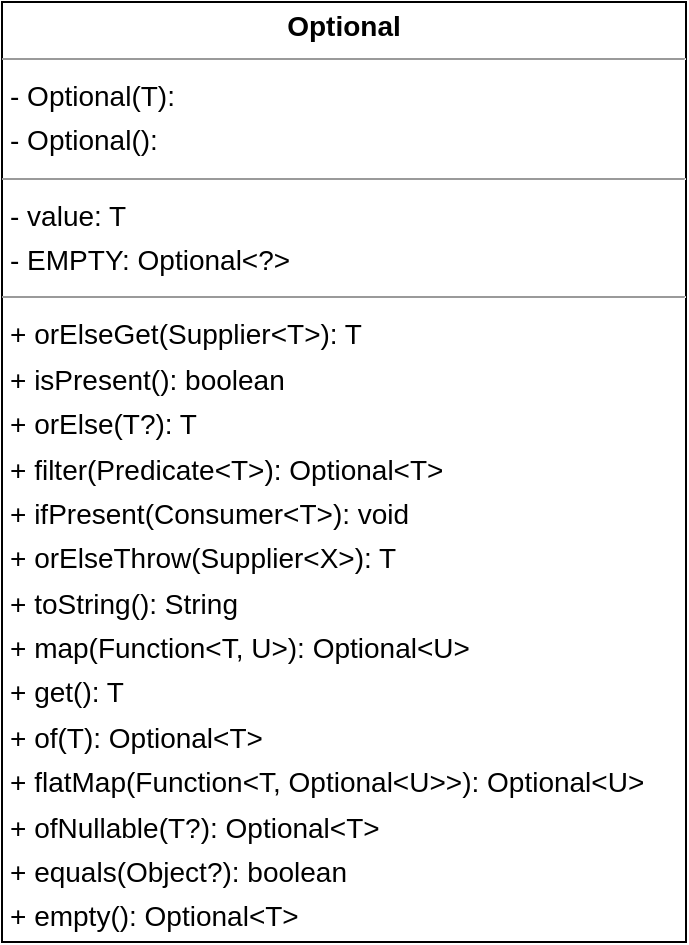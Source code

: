<mxGraphModel dx="0" dy="0" grid="1" gridSize="10" guides="1" tooltips="1" connect="1" arrows="1" fold="1" page="0" pageScale="1" background="none" math="0" shadow="0">
  <root>
    <mxCell id="0" />
    <mxCell id="1" parent="0" />
    <mxCell id="node0" parent="1" vertex="1" value="&lt;p style=&quot;margin:0px;margin-top:4px;text-align:center;&quot;&gt;&lt;b&gt;Optional&lt;T&gt;&lt;/b&gt;&lt;/p&gt;&lt;hr size=&quot;1&quot;/&gt;&lt;p style=&quot;margin:0 0 0 4px;line-height:1.6;&quot;&gt;- Optional(T): &lt;br/&gt;- Optional(): &lt;/p&gt;&lt;hr size=&quot;1&quot;/&gt;&lt;p style=&quot;margin:0 0 0 4px;line-height:1.6;&quot;&gt;- value: T&lt;br/&gt;- EMPTY: Optional&amp;lt;?&amp;gt;&lt;/p&gt;&lt;hr size=&quot;1&quot;/&gt;&lt;p style=&quot;margin:0 0 0 4px;line-height:1.6;&quot;&gt;+ orElseGet(Supplier&amp;lt;T&amp;gt;): T&lt;br/&gt;+ isPresent(): boolean&lt;br/&gt;+ orElse(T?): T&lt;br/&gt;+ filter(Predicate&amp;lt;T&amp;gt;): Optional&amp;lt;T&amp;gt;&lt;br/&gt;+ ifPresent(Consumer&amp;lt;T&amp;gt;): void&lt;br/&gt;+ orElseThrow(Supplier&amp;lt;X&amp;gt;): T&lt;br/&gt;+ toString(): String&lt;br/&gt;+ map(Function&amp;lt;T, U&amp;gt;): Optional&amp;lt;U&amp;gt;&lt;br/&gt;+ get(): T&lt;br/&gt;+ of(T): Optional&amp;lt;T&amp;gt;&lt;br/&gt;+ flatMap(Function&amp;lt;T, Optional&amp;lt;U&amp;gt;&amp;gt;): Optional&amp;lt;U&amp;gt;&lt;br/&gt;+ ofNullable(T?): Optional&amp;lt;T&amp;gt;&lt;br/&gt;+ equals(Object?): boolean&lt;br/&gt;+ empty(): Optional&amp;lt;T&amp;gt;&lt;br/&gt;+ hashCode(): int&lt;/p&gt;" style="verticalAlign=top;align=left;overflow=fill;fontSize=14;fontFamily=Helvetica;html=1;rounded=0;shadow=0;comic=0;labelBackgroundColor=none;strokeWidth=1;">
      <mxGeometry x="-71" y="-13" width="342" height="470" as="geometry" />
    </mxCell>
  </root>
</mxGraphModel>